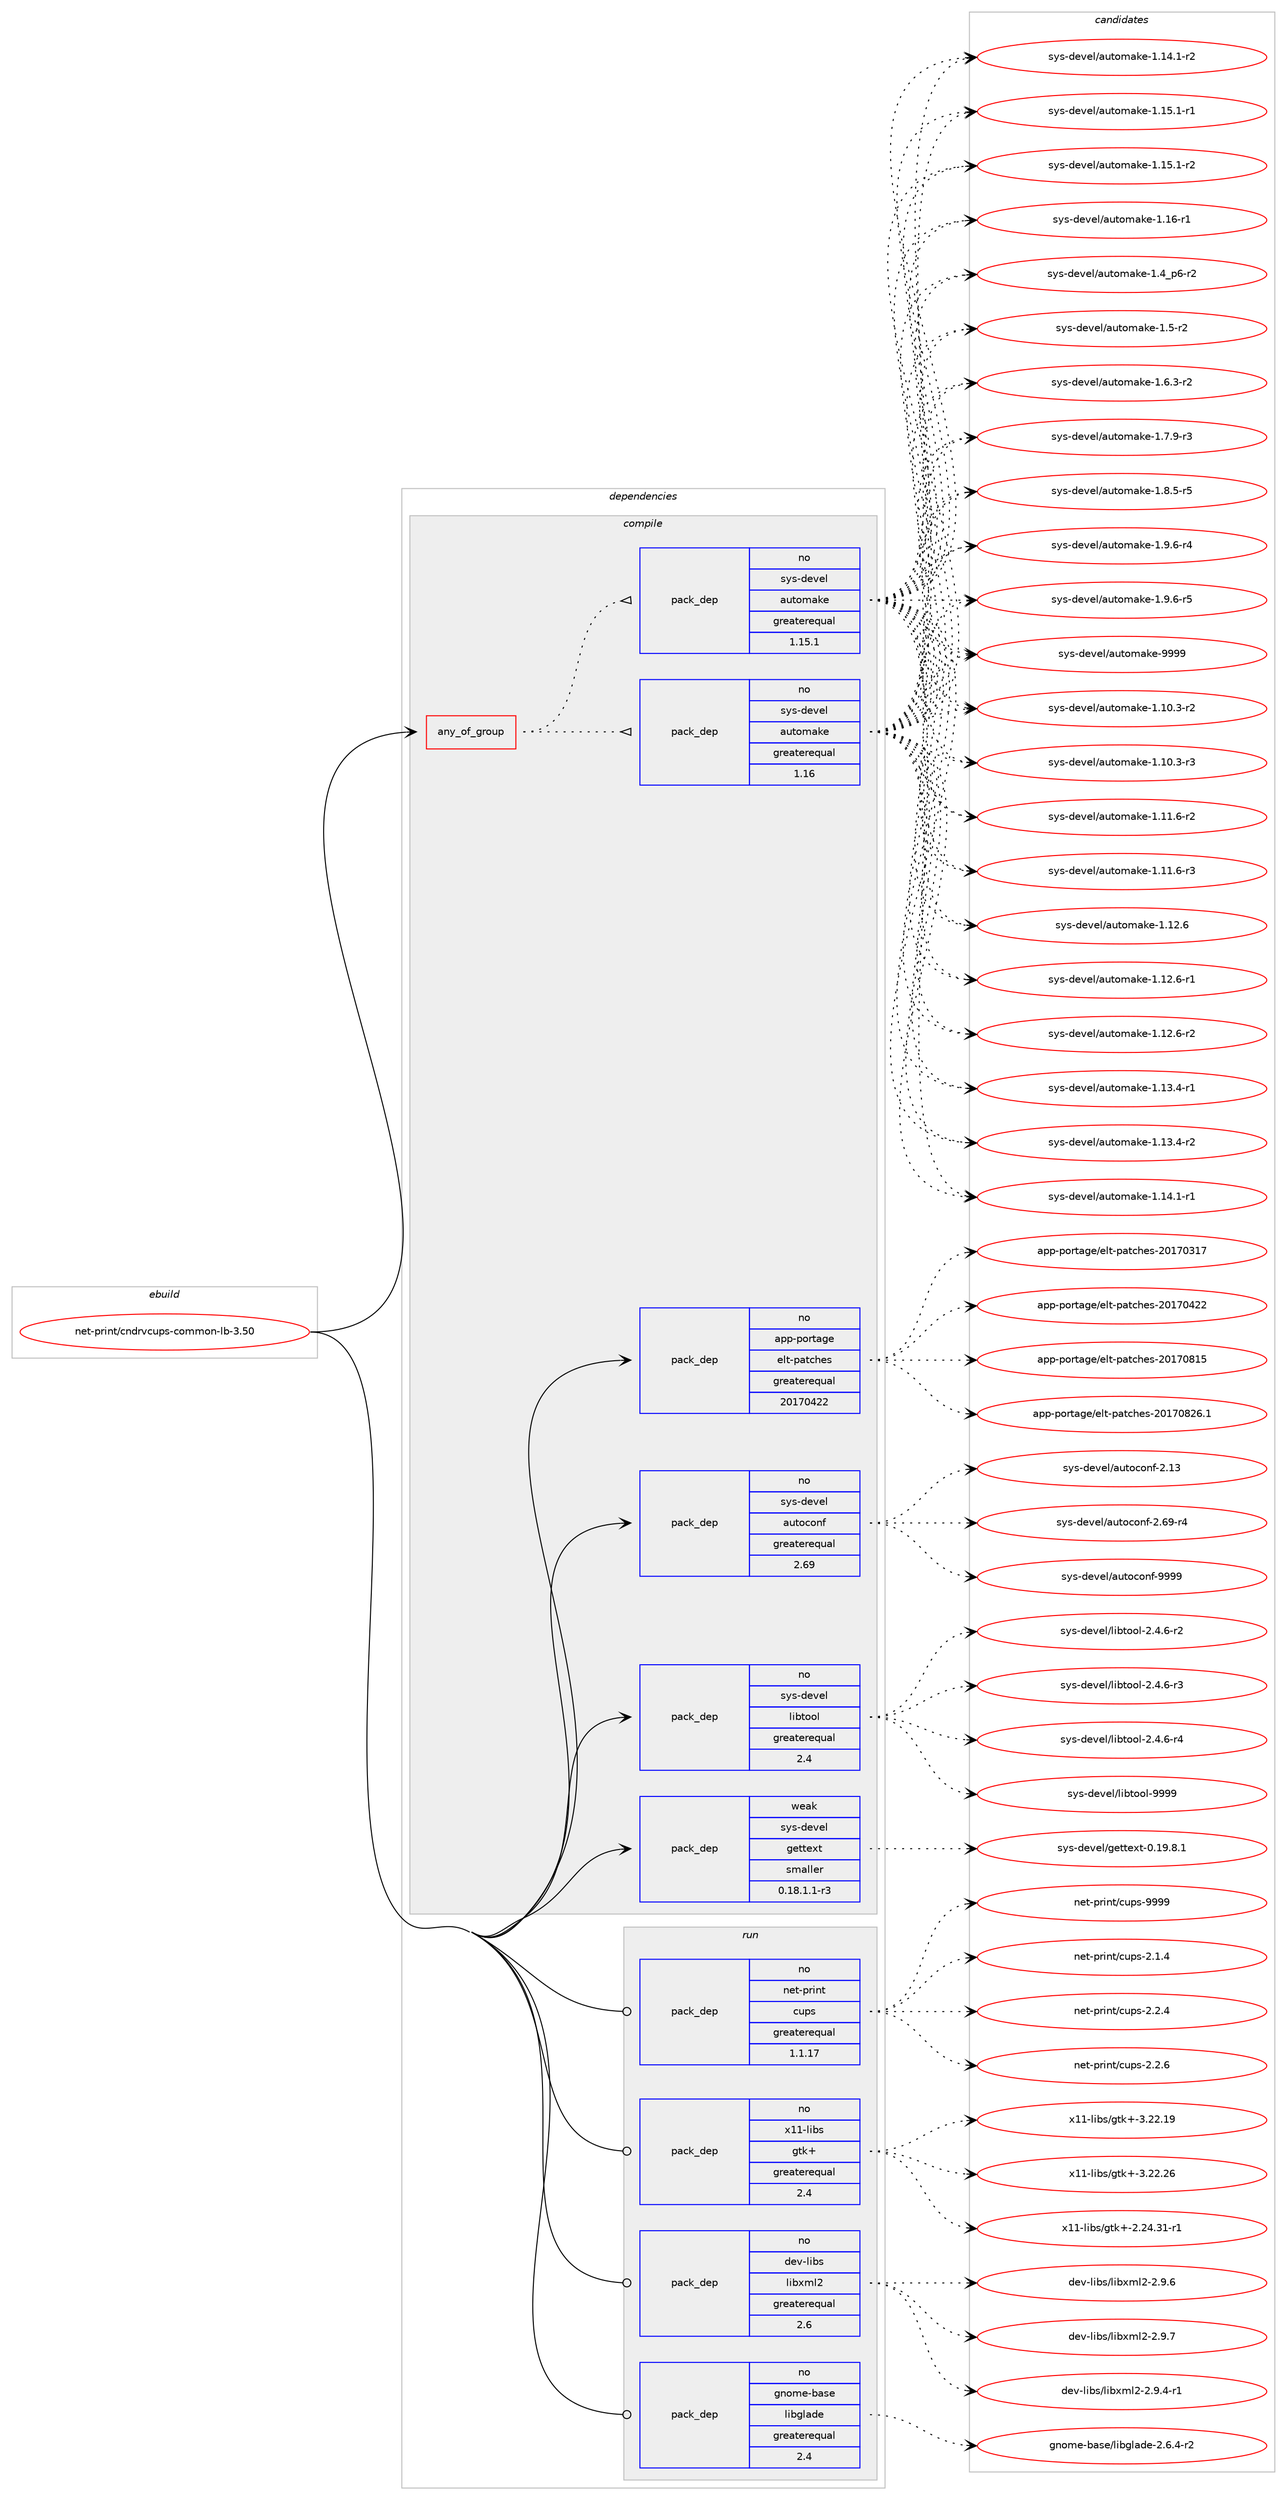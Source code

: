 digraph prolog {

# *************
# Graph options
# *************

newrank=true;
concentrate=true;
compound=true;
graph [rankdir=LR,fontname=Helvetica,fontsize=10,ranksep=1.5];#, ranksep=2.5, nodesep=0.2];
edge  [arrowhead=vee];
node  [fontname=Helvetica,fontsize=10];

# **********
# The ebuild
# **********

subgraph cluster_leftcol {
color=gray;
rank=same;
label=<<i>ebuild</i>>;
id [label="net-print/cndrvcups-common-lb-3.50", color=red, width=4, href="../net-print/cndrvcups-common-lb-3.50.svg"];
}

# ****************
# The dependencies
# ****************

subgraph cluster_midcol {
color=gray;
label=<<i>dependencies</i>>;
subgraph cluster_compile {
fillcolor="#eeeeee";
style=filled;
label=<<i>compile</i>>;
subgraph any28 {
dependency1234 [label=<<TABLE BORDER="0" CELLBORDER="1" CELLSPACING="0" CELLPADDING="4"><TR><TD CELLPADDING="10">any_of_group</TD></TR></TABLE>>, shape=none, color=red];subgraph pack825 {
dependency1235 [label=<<TABLE BORDER="0" CELLBORDER="1" CELLSPACING="0" CELLPADDING="4" WIDTH="220"><TR><TD ROWSPAN="6" CELLPADDING="30">pack_dep</TD></TR><TR><TD WIDTH="110">no</TD></TR><TR><TD>sys-devel</TD></TR><TR><TD>automake</TD></TR><TR><TD>greaterequal</TD></TR><TR><TD>1.16</TD></TR></TABLE>>, shape=none, color=blue];
}
dependency1234:e -> dependency1235:w [weight=20,style="dotted",arrowhead="oinv"];
subgraph pack826 {
dependency1236 [label=<<TABLE BORDER="0" CELLBORDER="1" CELLSPACING="0" CELLPADDING="4" WIDTH="220"><TR><TD ROWSPAN="6" CELLPADDING="30">pack_dep</TD></TR><TR><TD WIDTH="110">no</TD></TR><TR><TD>sys-devel</TD></TR><TR><TD>automake</TD></TR><TR><TD>greaterequal</TD></TR><TR><TD>1.15.1</TD></TR></TABLE>>, shape=none, color=blue];
}
dependency1234:e -> dependency1236:w [weight=20,style="dotted",arrowhead="oinv"];
}
id:e -> dependency1234:w [weight=20,style="solid",arrowhead="vee"];
subgraph pack827 {
dependency1237 [label=<<TABLE BORDER="0" CELLBORDER="1" CELLSPACING="0" CELLPADDING="4" WIDTH="220"><TR><TD ROWSPAN="6" CELLPADDING="30">pack_dep</TD></TR><TR><TD WIDTH="110">no</TD></TR><TR><TD>app-portage</TD></TR><TR><TD>elt-patches</TD></TR><TR><TD>greaterequal</TD></TR><TR><TD>20170422</TD></TR></TABLE>>, shape=none, color=blue];
}
id:e -> dependency1237:w [weight=20,style="solid",arrowhead="vee"];
subgraph pack828 {
dependency1238 [label=<<TABLE BORDER="0" CELLBORDER="1" CELLSPACING="0" CELLPADDING="4" WIDTH="220"><TR><TD ROWSPAN="6" CELLPADDING="30">pack_dep</TD></TR><TR><TD WIDTH="110">no</TD></TR><TR><TD>sys-devel</TD></TR><TR><TD>autoconf</TD></TR><TR><TD>greaterequal</TD></TR><TR><TD>2.69</TD></TR></TABLE>>, shape=none, color=blue];
}
id:e -> dependency1238:w [weight=20,style="solid",arrowhead="vee"];
subgraph pack829 {
dependency1239 [label=<<TABLE BORDER="0" CELLBORDER="1" CELLSPACING="0" CELLPADDING="4" WIDTH="220"><TR><TD ROWSPAN="6" CELLPADDING="30">pack_dep</TD></TR><TR><TD WIDTH="110">no</TD></TR><TR><TD>sys-devel</TD></TR><TR><TD>libtool</TD></TR><TR><TD>greaterequal</TD></TR><TR><TD>2.4</TD></TR></TABLE>>, shape=none, color=blue];
}
id:e -> dependency1239:w [weight=20,style="solid",arrowhead="vee"];
subgraph pack830 {
dependency1240 [label=<<TABLE BORDER="0" CELLBORDER="1" CELLSPACING="0" CELLPADDING="4" WIDTH="220"><TR><TD ROWSPAN="6" CELLPADDING="30">pack_dep</TD></TR><TR><TD WIDTH="110">weak</TD></TR><TR><TD>sys-devel</TD></TR><TR><TD>gettext</TD></TR><TR><TD>smaller</TD></TR><TR><TD>0.18.1.1-r3</TD></TR></TABLE>>, shape=none, color=blue];
}
id:e -> dependency1240:w [weight=20,style="solid",arrowhead="vee"];
}
subgraph cluster_compileandrun {
fillcolor="#eeeeee";
style=filled;
label=<<i>compile and run</i>>;
}
subgraph cluster_run {
fillcolor="#eeeeee";
style=filled;
label=<<i>run</i>>;
subgraph pack831 {
dependency1241 [label=<<TABLE BORDER="0" CELLBORDER="1" CELLSPACING="0" CELLPADDING="4" WIDTH="220"><TR><TD ROWSPAN="6" CELLPADDING="30">pack_dep</TD></TR><TR><TD WIDTH="110">no</TD></TR><TR><TD>dev-libs</TD></TR><TR><TD>libxml2</TD></TR><TR><TD>greaterequal</TD></TR><TR><TD>2.6</TD></TR></TABLE>>, shape=none, color=blue];
}
id:e -> dependency1241:w [weight=20,style="solid",arrowhead="odot"];
subgraph pack832 {
dependency1242 [label=<<TABLE BORDER="0" CELLBORDER="1" CELLSPACING="0" CELLPADDING="4" WIDTH="220"><TR><TD ROWSPAN="6" CELLPADDING="30">pack_dep</TD></TR><TR><TD WIDTH="110">no</TD></TR><TR><TD>gnome-base</TD></TR><TR><TD>libglade</TD></TR><TR><TD>greaterequal</TD></TR><TR><TD>2.4</TD></TR></TABLE>>, shape=none, color=blue];
}
id:e -> dependency1242:w [weight=20,style="solid",arrowhead="odot"];
subgraph pack833 {
dependency1243 [label=<<TABLE BORDER="0" CELLBORDER="1" CELLSPACING="0" CELLPADDING="4" WIDTH="220"><TR><TD ROWSPAN="6" CELLPADDING="30">pack_dep</TD></TR><TR><TD WIDTH="110">no</TD></TR><TR><TD>net-print</TD></TR><TR><TD>cups</TD></TR><TR><TD>greaterequal</TD></TR><TR><TD>1.1.17</TD></TR></TABLE>>, shape=none, color=blue];
}
id:e -> dependency1243:w [weight=20,style="solid",arrowhead="odot"];
subgraph pack834 {
dependency1244 [label=<<TABLE BORDER="0" CELLBORDER="1" CELLSPACING="0" CELLPADDING="4" WIDTH="220"><TR><TD ROWSPAN="6" CELLPADDING="30">pack_dep</TD></TR><TR><TD WIDTH="110">no</TD></TR><TR><TD>x11-libs</TD></TR><TR><TD>gtk+</TD></TR><TR><TD>greaterequal</TD></TR><TR><TD>2.4</TD></TR></TABLE>>, shape=none, color=blue];
}
id:e -> dependency1244:w [weight=20,style="solid",arrowhead="odot"];
}
}

# **************
# The candidates
# **************

subgraph cluster_choices {
rank=same;
color=gray;
label=<<i>candidates</i>>;

subgraph choice825 {
color=black;
nodesep=1;
choice11512111545100101118101108479711711611110997107101454946494846514511450 [label="sys-devel/automake-1.10.3-r2", color=red, width=4,href="../sys-devel/automake-1.10.3-r2.svg"];
choice11512111545100101118101108479711711611110997107101454946494846514511451 [label="sys-devel/automake-1.10.3-r3", color=red, width=4,href="../sys-devel/automake-1.10.3-r3.svg"];
choice11512111545100101118101108479711711611110997107101454946494946544511450 [label="sys-devel/automake-1.11.6-r2", color=red, width=4,href="../sys-devel/automake-1.11.6-r2.svg"];
choice11512111545100101118101108479711711611110997107101454946494946544511451 [label="sys-devel/automake-1.11.6-r3", color=red, width=4,href="../sys-devel/automake-1.11.6-r3.svg"];
choice1151211154510010111810110847971171161111099710710145494649504654 [label="sys-devel/automake-1.12.6", color=red, width=4,href="../sys-devel/automake-1.12.6.svg"];
choice11512111545100101118101108479711711611110997107101454946495046544511449 [label="sys-devel/automake-1.12.6-r1", color=red, width=4,href="../sys-devel/automake-1.12.6-r1.svg"];
choice11512111545100101118101108479711711611110997107101454946495046544511450 [label="sys-devel/automake-1.12.6-r2", color=red, width=4,href="../sys-devel/automake-1.12.6-r2.svg"];
choice11512111545100101118101108479711711611110997107101454946495146524511449 [label="sys-devel/automake-1.13.4-r1", color=red, width=4,href="../sys-devel/automake-1.13.4-r1.svg"];
choice11512111545100101118101108479711711611110997107101454946495146524511450 [label="sys-devel/automake-1.13.4-r2", color=red, width=4,href="../sys-devel/automake-1.13.4-r2.svg"];
choice11512111545100101118101108479711711611110997107101454946495246494511449 [label="sys-devel/automake-1.14.1-r1", color=red, width=4,href="../sys-devel/automake-1.14.1-r1.svg"];
choice11512111545100101118101108479711711611110997107101454946495246494511450 [label="sys-devel/automake-1.14.1-r2", color=red, width=4,href="../sys-devel/automake-1.14.1-r2.svg"];
choice11512111545100101118101108479711711611110997107101454946495346494511449 [label="sys-devel/automake-1.15.1-r1", color=red, width=4,href="../sys-devel/automake-1.15.1-r1.svg"];
choice11512111545100101118101108479711711611110997107101454946495346494511450 [label="sys-devel/automake-1.15.1-r2", color=red, width=4,href="../sys-devel/automake-1.15.1-r2.svg"];
choice1151211154510010111810110847971171161111099710710145494649544511449 [label="sys-devel/automake-1.16-r1", color=red, width=4,href="../sys-devel/automake-1.16-r1.svg"];
choice115121115451001011181011084797117116111109971071014549465295112544511450 [label="sys-devel/automake-1.4_p6-r2", color=red, width=4,href="../sys-devel/automake-1.4_p6-r2.svg"];
choice11512111545100101118101108479711711611110997107101454946534511450 [label="sys-devel/automake-1.5-r2", color=red, width=4,href="../sys-devel/automake-1.5-r2.svg"];
choice115121115451001011181011084797117116111109971071014549465446514511450 [label="sys-devel/automake-1.6.3-r2", color=red, width=4,href="../sys-devel/automake-1.6.3-r2.svg"];
choice115121115451001011181011084797117116111109971071014549465546574511451 [label="sys-devel/automake-1.7.9-r3", color=red, width=4,href="../sys-devel/automake-1.7.9-r3.svg"];
choice115121115451001011181011084797117116111109971071014549465646534511453 [label="sys-devel/automake-1.8.5-r5", color=red, width=4,href="../sys-devel/automake-1.8.5-r5.svg"];
choice115121115451001011181011084797117116111109971071014549465746544511452 [label="sys-devel/automake-1.9.6-r4", color=red, width=4,href="../sys-devel/automake-1.9.6-r4.svg"];
choice115121115451001011181011084797117116111109971071014549465746544511453 [label="sys-devel/automake-1.9.6-r5", color=red, width=4,href="../sys-devel/automake-1.9.6-r5.svg"];
choice115121115451001011181011084797117116111109971071014557575757 [label="sys-devel/automake-9999", color=red, width=4,href="../sys-devel/automake-9999.svg"];
dependency1235:e -> choice11512111545100101118101108479711711611110997107101454946494846514511450:w [style=dotted,weight="100"];
dependency1235:e -> choice11512111545100101118101108479711711611110997107101454946494846514511451:w [style=dotted,weight="100"];
dependency1235:e -> choice11512111545100101118101108479711711611110997107101454946494946544511450:w [style=dotted,weight="100"];
dependency1235:e -> choice11512111545100101118101108479711711611110997107101454946494946544511451:w [style=dotted,weight="100"];
dependency1235:e -> choice1151211154510010111810110847971171161111099710710145494649504654:w [style=dotted,weight="100"];
dependency1235:e -> choice11512111545100101118101108479711711611110997107101454946495046544511449:w [style=dotted,weight="100"];
dependency1235:e -> choice11512111545100101118101108479711711611110997107101454946495046544511450:w [style=dotted,weight="100"];
dependency1235:e -> choice11512111545100101118101108479711711611110997107101454946495146524511449:w [style=dotted,weight="100"];
dependency1235:e -> choice11512111545100101118101108479711711611110997107101454946495146524511450:w [style=dotted,weight="100"];
dependency1235:e -> choice11512111545100101118101108479711711611110997107101454946495246494511449:w [style=dotted,weight="100"];
dependency1235:e -> choice11512111545100101118101108479711711611110997107101454946495246494511450:w [style=dotted,weight="100"];
dependency1235:e -> choice11512111545100101118101108479711711611110997107101454946495346494511449:w [style=dotted,weight="100"];
dependency1235:e -> choice11512111545100101118101108479711711611110997107101454946495346494511450:w [style=dotted,weight="100"];
dependency1235:e -> choice1151211154510010111810110847971171161111099710710145494649544511449:w [style=dotted,weight="100"];
dependency1235:e -> choice115121115451001011181011084797117116111109971071014549465295112544511450:w [style=dotted,weight="100"];
dependency1235:e -> choice11512111545100101118101108479711711611110997107101454946534511450:w [style=dotted,weight="100"];
dependency1235:e -> choice115121115451001011181011084797117116111109971071014549465446514511450:w [style=dotted,weight="100"];
dependency1235:e -> choice115121115451001011181011084797117116111109971071014549465546574511451:w [style=dotted,weight="100"];
dependency1235:e -> choice115121115451001011181011084797117116111109971071014549465646534511453:w [style=dotted,weight="100"];
dependency1235:e -> choice115121115451001011181011084797117116111109971071014549465746544511452:w [style=dotted,weight="100"];
dependency1235:e -> choice115121115451001011181011084797117116111109971071014549465746544511453:w [style=dotted,weight="100"];
dependency1235:e -> choice115121115451001011181011084797117116111109971071014557575757:w [style=dotted,weight="100"];
}
subgraph choice826 {
color=black;
nodesep=1;
choice11512111545100101118101108479711711611110997107101454946494846514511450 [label="sys-devel/automake-1.10.3-r2", color=red, width=4,href="../sys-devel/automake-1.10.3-r2.svg"];
choice11512111545100101118101108479711711611110997107101454946494846514511451 [label="sys-devel/automake-1.10.3-r3", color=red, width=4,href="../sys-devel/automake-1.10.3-r3.svg"];
choice11512111545100101118101108479711711611110997107101454946494946544511450 [label="sys-devel/automake-1.11.6-r2", color=red, width=4,href="../sys-devel/automake-1.11.6-r2.svg"];
choice11512111545100101118101108479711711611110997107101454946494946544511451 [label="sys-devel/automake-1.11.6-r3", color=red, width=4,href="../sys-devel/automake-1.11.6-r3.svg"];
choice1151211154510010111810110847971171161111099710710145494649504654 [label="sys-devel/automake-1.12.6", color=red, width=4,href="../sys-devel/automake-1.12.6.svg"];
choice11512111545100101118101108479711711611110997107101454946495046544511449 [label="sys-devel/automake-1.12.6-r1", color=red, width=4,href="../sys-devel/automake-1.12.6-r1.svg"];
choice11512111545100101118101108479711711611110997107101454946495046544511450 [label="sys-devel/automake-1.12.6-r2", color=red, width=4,href="../sys-devel/automake-1.12.6-r2.svg"];
choice11512111545100101118101108479711711611110997107101454946495146524511449 [label="sys-devel/automake-1.13.4-r1", color=red, width=4,href="../sys-devel/automake-1.13.4-r1.svg"];
choice11512111545100101118101108479711711611110997107101454946495146524511450 [label="sys-devel/automake-1.13.4-r2", color=red, width=4,href="../sys-devel/automake-1.13.4-r2.svg"];
choice11512111545100101118101108479711711611110997107101454946495246494511449 [label="sys-devel/automake-1.14.1-r1", color=red, width=4,href="../sys-devel/automake-1.14.1-r1.svg"];
choice11512111545100101118101108479711711611110997107101454946495246494511450 [label="sys-devel/automake-1.14.1-r2", color=red, width=4,href="../sys-devel/automake-1.14.1-r2.svg"];
choice11512111545100101118101108479711711611110997107101454946495346494511449 [label="sys-devel/automake-1.15.1-r1", color=red, width=4,href="../sys-devel/automake-1.15.1-r1.svg"];
choice11512111545100101118101108479711711611110997107101454946495346494511450 [label="sys-devel/automake-1.15.1-r2", color=red, width=4,href="../sys-devel/automake-1.15.1-r2.svg"];
choice1151211154510010111810110847971171161111099710710145494649544511449 [label="sys-devel/automake-1.16-r1", color=red, width=4,href="../sys-devel/automake-1.16-r1.svg"];
choice115121115451001011181011084797117116111109971071014549465295112544511450 [label="sys-devel/automake-1.4_p6-r2", color=red, width=4,href="../sys-devel/automake-1.4_p6-r2.svg"];
choice11512111545100101118101108479711711611110997107101454946534511450 [label="sys-devel/automake-1.5-r2", color=red, width=4,href="../sys-devel/automake-1.5-r2.svg"];
choice115121115451001011181011084797117116111109971071014549465446514511450 [label="sys-devel/automake-1.6.3-r2", color=red, width=4,href="../sys-devel/automake-1.6.3-r2.svg"];
choice115121115451001011181011084797117116111109971071014549465546574511451 [label="sys-devel/automake-1.7.9-r3", color=red, width=4,href="../sys-devel/automake-1.7.9-r3.svg"];
choice115121115451001011181011084797117116111109971071014549465646534511453 [label="sys-devel/automake-1.8.5-r5", color=red, width=4,href="../sys-devel/automake-1.8.5-r5.svg"];
choice115121115451001011181011084797117116111109971071014549465746544511452 [label="sys-devel/automake-1.9.6-r4", color=red, width=4,href="../sys-devel/automake-1.9.6-r4.svg"];
choice115121115451001011181011084797117116111109971071014549465746544511453 [label="sys-devel/automake-1.9.6-r5", color=red, width=4,href="../sys-devel/automake-1.9.6-r5.svg"];
choice115121115451001011181011084797117116111109971071014557575757 [label="sys-devel/automake-9999", color=red, width=4,href="../sys-devel/automake-9999.svg"];
dependency1236:e -> choice11512111545100101118101108479711711611110997107101454946494846514511450:w [style=dotted,weight="100"];
dependency1236:e -> choice11512111545100101118101108479711711611110997107101454946494846514511451:w [style=dotted,weight="100"];
dependency1236:e -> choice11512111545100101118101108479711711611110997107101454946494946544511450:w [style=dotted,weight="100"];
dependency1236:e -> choice11512111545100101118101108479711711611110997107101454946494946544511451:w [style=dotted,weight="100"];
dependency1236:e -> choice1151211154510010111810110847971171161111099710710145494649504654:w [style=dotted,weight="100"];
dependency1236:e -> choice11512111545100101118101108479711711611110997107101454946495046544511449:w [style=dotted,weight="100"];
dependency1236:e -> choice11512111545100101118101108479711711611110997107101454946495046544511450:w [style=dotted,weight="100"];
dependency1236:e -> choice11512111545100101118101108479711711611110997107101454946495146524511449:w [style=dotted,weight="100"];
dependency1236:e -> choice11512111545100101118101108479711711611110997107101454946495146524511450:w [style=dotted,weight="100"];
dependency1236:e -> choice11512111545100101118101108479711711611110997107101454946495246494511449:w [style=dotted,weight="100"];
dependency1236:e -> choice11512111545100101118101108479711711611110997107101454946495246494511450:w [style=dotted,weight="100"];
dependency1236:e -> choice11512111545100101118101108479711711611110997107101454946495346494511449:w [style=dotted,weight="100"];
dependency1236:e -> choice11512111545100101118101108479711711611110997107101454946495346494511450:w [style=dotted,weight="100"];
dependency1236:e -> choice1151211154510010111810110847971171161111099710710145494649544511449:w [style=dotted,weight="100"];
dependency1236:e -> choice115121115451001011181011084797117116111109971071014549465295112544511450:w [style=dotted,weight="100"];
dependency1236:e -> choice11512111545100101118101108479711711611110997107101454946534511450:w [style=dotted,weight="100"];
dependency1236:e -> choice115121115451001011181011084797117116111109971071014549465446514511450:w [style=dotted,weight="100"];
dependency1236:e -> choice115121115451001011181011084797117116111109971071014549465546574511451:w [style=dotted,weight="100"];
dependency1236:e -> choice115121115451001011181011084797117116111109971071014549465646534511453:w [style=dotted,weight="100"];
dependency1236:e -> choice115121115451001011181011084797117116111109971071014549465746544511452:w [style=dotted,weight="100"];
dependency1236:e -> choice115121115451001011181011084797117116111109971071014549465746544511453:w [style=dotted,weight="100"];
dependency1236:e -> choice115121115451001011181011084797117116111109971071014557575757:w [style=dotted,weight="100"];
}
subgraph choice827 {
color=black;
nodesep=1;
choice97112112451121111141169710310147101108116451129711699104101115455048495548514955 [label="app-portage/elt-patches-20170317", color=red, width=4,href="../app-portage/elt-patches-20170317.svg"];
choice97112112451121111141169710310147101108116451129711699104101115455048495548525050 [label="app-portage/elt-patches-20170422", color=red, width=4,href="../app-portage/elt-patches-20170422.svg"];
choice97112112451121111141169710310147101108116451129711699104101115455048495548564953 [label="app-portage/elt-patches-20170815", color=red, width=4,href="../app-portage/elt-patches-20170815.svg"];
choice971121124511211111411697103101471011081164511297116991041011154550484955485650544649 [label="app-portage/elt-patches-20170826.1", color=red, width=4,href="../app-portage/elt-patches-20170826.1.svg"];
dependency1237:e -> choice97112112451121111141169710310147101108116451129711699104101115455048495548514955:w [style=dotted,weight="100"];
dependency1237:e -> choice97112112451121111141169710310147101108116451129711699104101115455048495548525050:w [style=dotted,weight="100"];
dependency1237:e -> choice97112112451121111141169710310147101108116451129711699104101115455048495548564953:w [style=dotted,weight="100"];
dependency1237:e -> choice971121124511211111411697103101471011081164511297116991041011154550484955485650544649:w [style=dotted,weight="100"];
}
subgraph choice828 {
color=black;
nodesep=1;
choice115121115451001011181011084797117116111991111101024550464951 [label="sys-devel/autoconf-2.13", color=red, width=4,href="../sys-devel/autoconf-2.13.svg"];
choice1151211154510010111810110847971171161119911111010245504654574511452 [label="sys-devel/autoconf-2.69-r4", color=red, width=4,href="../sys-devel/autoconf-2.69-r4.svg"];
choice115121115451001011181011084797117116111991111101024557575757 [label="sys-devel/autoconf-9999", color=red, width=4,href="../sys-devel/autoconf-9999.svg"];
dependency1238:e -> choice115121115451001011181011084797117116111991111101024550464951:w [style=dotted,weight="100"];
dependency1238:e -> choice1151211154510010111810110847971171161119911111010245504654574511452:w [style=dotted,weight="100"];
dependency1238:e -> choice115121115451001011181011084797117116111991111101024557575757:w [style=dotted,weight="100"];
}
subgraph choice829 {
color=black;
nodesep=1;
choice1151211154510010111810110847108105981161111111084550465246544511450 [label="sys-devel/libtool-2.4.6-r2", color=red, width=4,href="../sys-devel/libtool-2.4.6-r2.svg"];
choice1151211154510010111810110847108105981161111111084550465246544511451 [label="sys-devel/libtool-2.4.6-r3", color=red, width=4,href="../sys-devel/libtool-2.4.6-r3.svg"];
choice1151211154510010111810110847108105981161111111084550465246544511452 [label="sys-devel/libtool-2.4.6-r4", color=red, width=4,href="../sys-devel/libtool-2.4.6-r4.svg"];
choice1151211154510010111810110847108105981161111111084557575757 [label="sys-devel/libtool-9999", color=red, width=4,href="../sys-devel/libtool-9999.svg"];
dependency1239:e -> choice1151211154510010111810110847108105981161111111084550465246544511450:w [style=dotted,weight="100"];
dependency1239:e -> choice1151211154510010111810110847108105981161111111084550465246544511451:w [style=dotted,weight="100"];
dependency1239:e -> choice1151211154510010111810110847108105981161111111084550465246544511452:w [style=dotted,weight="100"];
dependency1239:e -> choice1151211154510010111810110847108105981161111111084557575757:w [style=dotted,weight="100"];
}
subgraph choice830 {
color=black;
nodesep=1;
choice1151211154510010111810110847103101116116101120116454846495746564649 [label="sys-devel/gettext-0.19.8.1", color=red, width=4,href="../sys-devel/gettext-0.19.8.1.svg"];
dependency1240:e -> choice1151211154510010111810110847103101116116101120116454846495746564649:w [style=dotted,weight="100"];
}
subgraph choice831 {
color=black;
nodesep=1;
choice10010111845108105981154710810598120109108504550465746524511449 [label="dev-libs/libxml2-2.9.4-r1", color=red, width=4,href="../dev-libs/libxml2-2.9.4-r1.svg"];
choice1001011184510810598115471081059812010910850455046574654 [label="dev-libs/libxml2-2.9.6", color=red, width=4,href="../dev-libs/libxml2-2.9.6.svg"];
choice1001011184510810598115471081059812010910850455046574655 [label="dev-libs/libxml2-2.9.7", color=red, width=4,href="../dev-libs/libxml2-2.9.7.svg"];
dependency1241:e -> choice10010111845108105981154710810598120109108504550465746524511449:w [style=dotted,weight="100"];
dependency1241:e -> choice1001011184510810598115471081059812010910850455046574654:w [style=dotted,weight="100"];
dependency1241:e -> choice1001011184510810598115471081059812010910850455046574655:w [style=dotted,weight="100"];
}
subgraph choice832 {
color=black;
nodesep=1;
choice1031101111091014598971151014710810598103108971001014550465446524511450 [label="gnome-base/libglade-2.6.4-r2", color=red, width=4,href="../gnome-base/libglade-2.6.4-r2.svg"];
dependency1242:e -> choice1031101111091014598971151014710810598103108971001014550465446524511450:w [style=dotted,weight="100"];
}
subgraph choice833 {
color=black;
nodesep=1;
choice110101116451121141051101164799117112115455046494652 [label="net-print/cups-2.1.4", color=red, width=4,href="../net-print/cups-2.1.4.svg"];
choice110101116451121141051101164799117112115455046504652 [label="net-print/cups-2.2.4", color=red, width=4,href="../net-print/cups-2.2.4.svg"];
choice110101116451121141051101164799117112115455046504654 [label="net-print/cups-2.2.6", color=red, width=4,href="../net-print/cups-2.2.6.svg"];
choice1101011164511211410511011647991171121154557575757 [label="net-print/cups-9999", color=red, width=4,href="../net-print/cups-9999.svg"];
dependency1243:e -> choice110101116451121141051101164799117112115455046494652:w [style=dotted,weight="100"];
dependency1243:e -> choice110101116451121141051101164799117112115455046504652:w [style=dotted,weight="100"];
dependency1243:e -> choice110101116451121141051101164799117112115455046504654:w [style=dotted,weight="100"];
dependency1243:e -> choice1101011164511211410511011647991171121154557575757:w [style=dotted,weight="100"];
}
subgraph choice834 {
color=black;
nodesep=1;
choice12049494510810598115471031161074345504650524651494511449 [label="x11-libs/gtk+-2.24.31-r1", color=red, width=4,href="../x11-libs/gtk+-2.24.31-r1.svg"];
choice1204949451081059811547103116107434551465050464957 [label="x11-libs/gtk+-3.22.19", color=red, width=4,href="../x11-libs/gtk+-3.22.19.svg"];
choice1204949451081059811547103116107434551465050465054 [label="x11-libs/gtk+-3.22.26", color=red, width=4,href="../x11-libs/gtk+-3.22.26.svg"];
dependency1244:e -> choice12049494510810598115471031161074345504650524651494511449:w [style=dotted,weight="100"];
dependency1244:e -> choice1204949451081059811547103116107434551465050464957:w [style=dotted,weight="100"];
dependency1244:e -> choice1204949451081059811547103116107434551465050465054:w [style=dotted,weight="100"];
}
}

}
